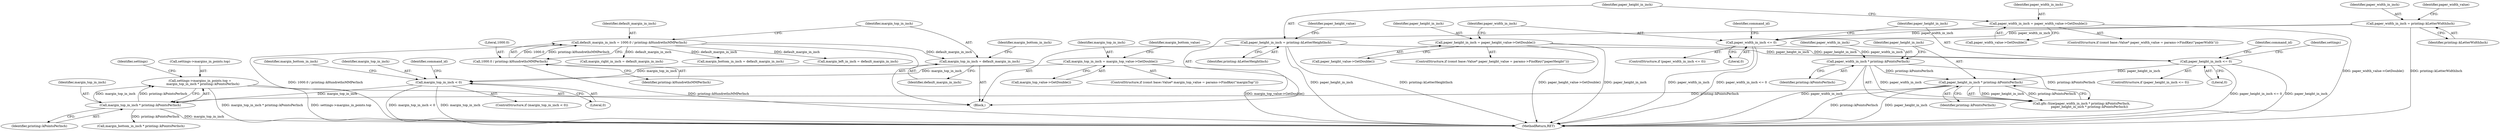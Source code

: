 digraph "0_Chrome_c59ad14fc61393a50b2ca3e89c7ecaba7028c4c4_3@integer" {
"1000305" [label="(Call,settings->margins_in_points.top =\n      margin_top_in_inch * printing::kPointsPerInch)"];
"1000311" [label="(Call,margin_top_in_inch * printing::kPointsPerInch)"];
"1000274" [label="(Call,margin_top_in_inch < 0)"];
"1000222" [label="(Call,margin_top_in_inch = default_margin_in_inch)"];
"1000216" [label="(Call,default_margin_in_inch = 1000.0 / printing::kHundrethsMMPerInch)"];
"1000218" [label="(Call,1000.0 / printing::kHundrethsMMPerInch)"];
"1000239" [label="(Call,margin_top_in_inch = margin_top_value->GetDouble())"];
"1000212" [label="(Call,paper_height_in_inch * printing::kPointsPerInch)"];
"1000197" [label="(Call,paper_height_in_inch <= 0)"];
"1000185" [label="(Call,paper_height_in_inch = paper_height_value->GetDouble())"];
"1000180" [label="(Call,paper_height_in_inch = printing::kLetterHeightInch)"];
"1000209" [label="(Call,paper_width_in_inch * printing::kPointsPerInch)"];
"1000189" [label="(Call,paper_width_in_inch <= 0)"];
"1000171" [label="(Call,paper_width_in_inch = printing::kLetterWidthInch)"];
"1000176" [label="(Call,paper_width_in_inch = paper_width_value->GetDouble())"];
"1000234" [label="(Call,margin_right_in_inch = default_margin_in_inch)"];
"1000222" [label="(Call,margin_top_in_inch = default_margin_in_inch)"];
"1000180" [label="(Call,paper_height_in_inch = printing::kLetterHeightInch)"];
"1000273" [label="(ControlStructure,if (margin_top_in_inch < 0))"];
"1000312" [label="(Identifier,margin_top_in_inch)"];
"1000190" [label="(Identifier,paper_width_in_inch)"];
"1000240" [label="(Identifier,margin_top_in_inch)"];
"1000239" [label="(Call,margin_top_in_inch = margin_top_value->GetDouble())"];
"1000241" [label="(Call,margin_top_value->GetDouble())"];
"1000188" [label="(ControlStructure,if (paper_width_in_inch <= 0))"];
"1000197" [label="(Call,paper_height_in_inch <= 0)"];
"1000174" [label="(ControlStructure,if (const base::Value* paper_width_value = params->FindKey(\"paperWidth\")))"];
"1000212" [label="(Call,paper_height_in_inch * printing::kPointsPerInch)"];
"1000187" [label="(Call,paper_height_value->GetDouble())"];
"1000183" [label="(ControlStructure,if (const base::Value* paper_height_value = params->FindKey(\"paperHeight\")))"];
"1000178" [label="(Call,paper_width_value->GetDouble())"];
"1000219" [label="(Literal,1000.0)"];
"1000320" [label="(Call,margin_bottom_in_inch * printing::kPointsPerInch)"];
"1000199" [label="(Literal,0)"];
"1000184" [label="(Identifier,paper_height_value)"];
"1000218" [label="(Call,1000.0 / printing::kHundrethsMMPerInch)"];
"1000186" [label="(Identifier,paper_height_in_inch)"];
"1000194" [label="(Identifier,command_id)"];
"1000343" [label="(MethodReturn,RET)"];
"1000214" [label="(Identifier,printing::kPointsPerInch)"];
"1000226" [label="(Call,margin_bottom_in_inch = default_margin_in_inch)"];
"1000223" [label="(Identifier,margin_top_in_inch)"];
"1000181" [label="(Identifier,paper_height_in_inch)"];
"1000208" [label="(Call,gfx::Size(paper_width_in_inch * printing::kPointsPerInch,\n                paper_height_in_inch * printing::kPointsPerInch))"];
"1000237" [label="(ControlStructure,if (const base::Value* margin_top_value = params->FindKey(\"marginTop\")))"];
"1000185" [label="(Call,paper_height_in_inch = paper_height_value->GetDouble())"];
"1000196" [label="(ControlStructure,if (paper_height_in_inch <= 0))"];
"1000206" [label="(Identifier,settings)"];
"1000274" [label="(Call,margin_top_in_inch < 0)"];
"1000202" [label="(Identifier,command_id)"];
"1000189" [label="(Call,paper_width_in_inch <= 0)"];
"1000276" [label="(Literal,0)"];
"1000176" [label="(Call,paper_width_in_inch = paper_width_value->GetDouble())"];
"1000217" [label="(Identifier,default_margin_in_inch)"];
"1000227" [label="(Identifier,margin_bottom_in_inch)"];
"1000283" [label="(Identifier,margin_bottom_in_inch)"];
"1000210" [label="(Identifier,paper_width_in_inch)"];
"1000172" [label="(Identifier,paper_width_in_inch)"];
"1000311" [label="(Call,margin_top_in_inch * printing::kPointsPerInch)"];
"1000275" [label="(Identifier,margin_top_in_inch)"];
"1000104" [label="(Block,)"];
"1000211" [label="(Identifier,printing::kPointsPerInch)"];
"1000171" [label="(Call,paper_width_in_inch = printing::kLetterWidthInch)"];
"1000173" [label="(Identifier,printing::kLetterWidthInch)"];
"1000230" [label="(Call,margin_left_in_inch = default_margin_in_inch)"];
"1000182" [label="(Identifier,printing::kLetterHeightInch)"];
"1000305" [label="(Call,settings->margins_in_points.top =\n      margin_top_in_inch * printing::kPointsPerInch)"];
"1000243" [label="(Identifier,margin_bottom_value)"];
"1000224" [label="(Identifier,default_margin_in_inch)"];
"1000279" [label="(Identifier,command_id)"];
"1000198" [label="(Identifier,paper_height_in_inch)"];
"1000191" [label="(Literal,0)"];
"1000317" [label="(Identifier,settings)"];
"1000177" [label="(Identifier,paper_width_in_inch)"];
"1000220" [label="(Identifier,printing::kHundrethsMMPerInch)"];
"1000216" [label="(Call,default_margin_in_inch = 1000.0 / printing::kHundrethsMMPerInch)"];
"1000175" [label="(Identifier,paper_width_value)"];
"1000313" [label="(Identifier,printing::kPointsPerInch)"];
"1000213" [label="(Identifier,paper_height_in_inch)"];
"1000306" [label="(Call,settings->margins_in_points.top)"];
"1000209" [label="(Call,paper_width_in_inch * printing::kPointsPerInch)"];
"1000305" -> "1000104"  [label="AST: "];
"1000305" -> "1000311"  [label="CFG: "];
"1000306" -> "1000305"  [label="AST: "];
"1000311" -> "1000305"  [label="AST: "];
"1000317" -> "1000305"  [label="CFG: "];
"1000305" -> "1000343"  [label="DDG: margin_top_in_inch * printing::kPointsPerInch"];
"1000305" -> "1000343"  [label="DDG: settings->margins_in_points.top"];
"1000311" -> "1000305"  [label="DDG: margin_top_in_inch"];
"1000311" -> "1000305"  [label="DDG: printing::kPointsPerInch"];
"1000311" -> "1000313"  [label="CFG: "];
"1000312" -> "1000311"  [label="AST: "];
"1000313" -> "1000311"  [label="AST: "];
"1000311" -> "1000343"  [label="DDG: margin_top_in_inch"];
"1000274" -> "1000311"  [label="DDG: margin_top_in_inch"];
"1000212" -> "1000311"  [label="DDG: printing::kPointsPerInch"];
"1000311" -> "1000320"  [label="DDG: printing::kPointsPerInch"];
"1000274" -> "1000273"  [label="AST: "];
"1000274" -> "1000276"  [label="CFG: "];
"1000275" -> "1000274"  [label="AST: "];
"1000276" -> "1000274"  [label="AST: "];
"1000279" -> "1000274"  [label="CFG: "];
"1000283" -> "1000274"  [label="CFG: "];
"1000274" -> "1000343"  [label="DDG: margin_top_in_inch"];
"1000274" -> "1000343"  [label="DDG: margin_top_in_inch < 0"];
"1000222" -> "1000274"  [label="DDG: margin_top_in_inch"];
"1000239" -> "1000274"  [label="DDG: margin_top_in_inch"];
"1000222" -> "1000104"  [label="AST: "];
"1000222" -> "1000224"  [label="CFG: "];
"1000223" -> "1000222"  [label="AST: "];
"1000224" -> "1000222"  [label="AST: "];
"1000227" -> "1000222"  [label="CFG: "];
"1000216" -> "1000222"  [label="DDG: default_margin_in_inch"];
"1000216" -> "1000104"  [label="AST: "];
"1000216" -> "1000218"  [label="CFG: "];
"1000217" -> "1000216"  [label="AST: "];
"1000218" -> "1000216"  [label="AST: "];
"1000223" -> "1000216"  [label="CFG: "];
"1000216" -> "1000343"  [label="DDG: 1000.0 / printing::kHundrethsMMPerInch"];
"1000218" -> "1000216"  [label="DDG: 1000.0"];
"1000218" -> "1000216"  [label="DDG: printing::kHundrethsMMPerInch"];
"1000216" -> "1000226"  [label="DDG: default_margin_in_inch"];
"1000216" -> "1000230"  [label="DDG: default_margin_in_inch"];
"1000216" -> "1000234"  [label="DDG: default_margin_in_inch"];
"1000218" -> "1000220"  [label="CFG: "];
"1000219" -> "1000218"  [label="AST: "];
"1000220" -> "1000218"  [label="AST: "];
"1000218" -> "1000343"  [label="DDG: printing::kHundrethsMMPerInch"];
"1000239" -> "1000237"  [label="AST: "];
"1000239" -> "1000241"  [label="CFG: "];
"1000240" -> "1000239"  [label="AST: "];
"1000241" -> "1000239"  [label="AST: "];
"1000243" -> "1000239"  [label="CFG: "];
"1000239" -> "1000343"  [label="DDG: margin_top_value->GetDouble()"];
"1000212" -> "1000208"  [label="AST: "];
"1000212" -> "1000214"  [label="CFG: "];
"1000213" -> "1000212"  [label="AST: "];
"1000214" -> "1000212"  [label="AST: "];
"1000208" -> "1000212"  [label="CFG: "];
"1000212" -> "1000343"  [label="DDG: printing::kPointsPerInch"];
"1000212" -> "1000343"  [label="DDG: paper_height_in_inch"];
"1000212" -> "1000208"  [label="DDG: paper_height_in_inch"];
"1000212" -> "1000208"  [label="DDG: printing::kPointsPerInch"];
"1000197" -> "1000212"  [label="DDG: paper_height_in_inch"];
"1000209" -> "1000212"  [label="DDG: printing::kPointsPerInch"];
"1000197" -> "1000196"  [label="AST: "];
"1000197" -> "1000199"  [label="CFG: "];
"1000198" -> "1000197"  [label="AST: "];
"1000199" -> "1000197"  [label="AST: "];
"1000202" -> "1000197"  [label="CFG: "];
"1000206" -> "1000197"  [label="CFG: "];
"1000197" -> "1000343"  [label="DDG: paper_height_in_inch <= 0"];
"1000197" -> "1000343"  [label="DDG: paper_height_in_inch"];
"1000185" -> "1000197"  [label="DDG: paper_height_in_inch"];
"1000180" -> "1000197"  [label="DDG: paper_height_in_inch"];
"1000185" -> "1000183"  [label="AST: "];
"1000185" -> "1000187"  [label="CFG: "];
"1000186" -> "1000185"  [label="AST: "];
"1000187" -> "1000185"  [label="AST: "];
"1000190" -> "1000185"  [label="CFG: "];
"1000185" -> "1000343"  [label="DDG: paper_height_in_inch"];
"1000185" -> "1000343"  [label="DDG: paper_height_value->GetDouble()"];
"1000180" -> "1000104"  [label="AST: "];
"1000180" -> "1000182"  [label="CFG: "];
"1000181" -> "1000180"  [label="AST: "];
"1000182" -> "1000180"  [label="AST: "];
"1000184" -> "1000180"  [label="CFG: "];
"1000180" -> "1000343"  [label="DDG: paper_height_in_inch"];
"1000180" -> "1000343"  [label="DDG: printing::kLetterHeightInch"];
"1000209" -> "1000208"  [label="AST: "];
"1000209" -> "1000211"  [label="CFG: "];
"1000210" -> "1000209"  [label="AST: "];
"1000211" -> "1000209"  [label="AST: "];
"1000213" -> "1000209"  [label="CFG: "];
"1000209" -> "1000343"  [label="DDG: paper_width_in_inch"];
"1000209" -> "1000208"  [label="DDG: paper_width_in_inch"];
"1000209" -> "1000208"  [label="DDG: printing::kPointsPerInch"];
"1000189" -> "1000209"  [label="DDG: paper_width_in_inch"];
"1000189" -> "1000188"  [label="AST: "];
"1000189" -> "1000191"  [label="CFG: "];
"1000190" -> "1000189"  [label="AST: "];
"1000191" -> "1000189"  [label="AST: "];
"1000194" -> "1000189"  [label="CFG: "];
"1000198" -> "1000189"  [label="CFG: "];
"1000189" -> "1000343"  [label="DDG: paper_width_in_inch"];
"1000189" -> "1000343"  [label="DDG: paper_width_in_inch <= 0"];
"1000171" -> "1000189"  [label="DDG: paper_width_in_inch"];
"1000176" -> "1000189"  [label="DDG: paper_width_in_inch"];
"1000171" -> "1000104"  [label="AST: "];
"1000171" -> "1000173"  [label="CFG: "];
"1000172" -> "1000171"  [label="AST: "];
"1000173" -> "1000171"  [label="AST: "];
"1000175" -> "1000171"  [label="CFG: "];
"1000171" -> "1000343"  [label="DDG: printing::kLetterWidthInch"];
"1000176" -> "1000174"  [label="AST: "];
"1000176" -> "1000178"  [label="CFG: "];
"1000177" -> "1000176"  [label="AST: "];
"1000178" -> "1000176"  [label="AST: "];
"1000181" -> "1000176"  [label="CFG: "];
"1000176" -> "1000343"  [label="DDG: paper_width_value->GetDouble()"];
}
